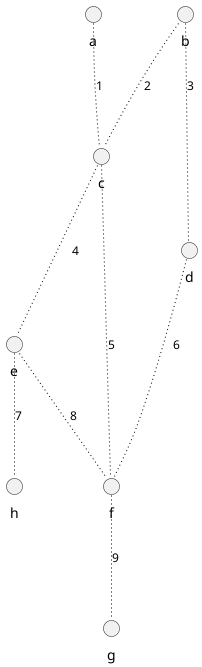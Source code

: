 @startuml
!include<archimate/Archimate>
Rel_Access(a, c, 1)
Rel_Access(b, c, 2)
Rel_Access(b, d, 3)
Rel_Access(c, e, 4)
Rel_Access(c, f, 5)
Rel_Access(d, f, 6)
Rel_Access(e, h, 7)
Rel_Access(e, f, 8)
Rel_Access(f, g, 9)
@enduml